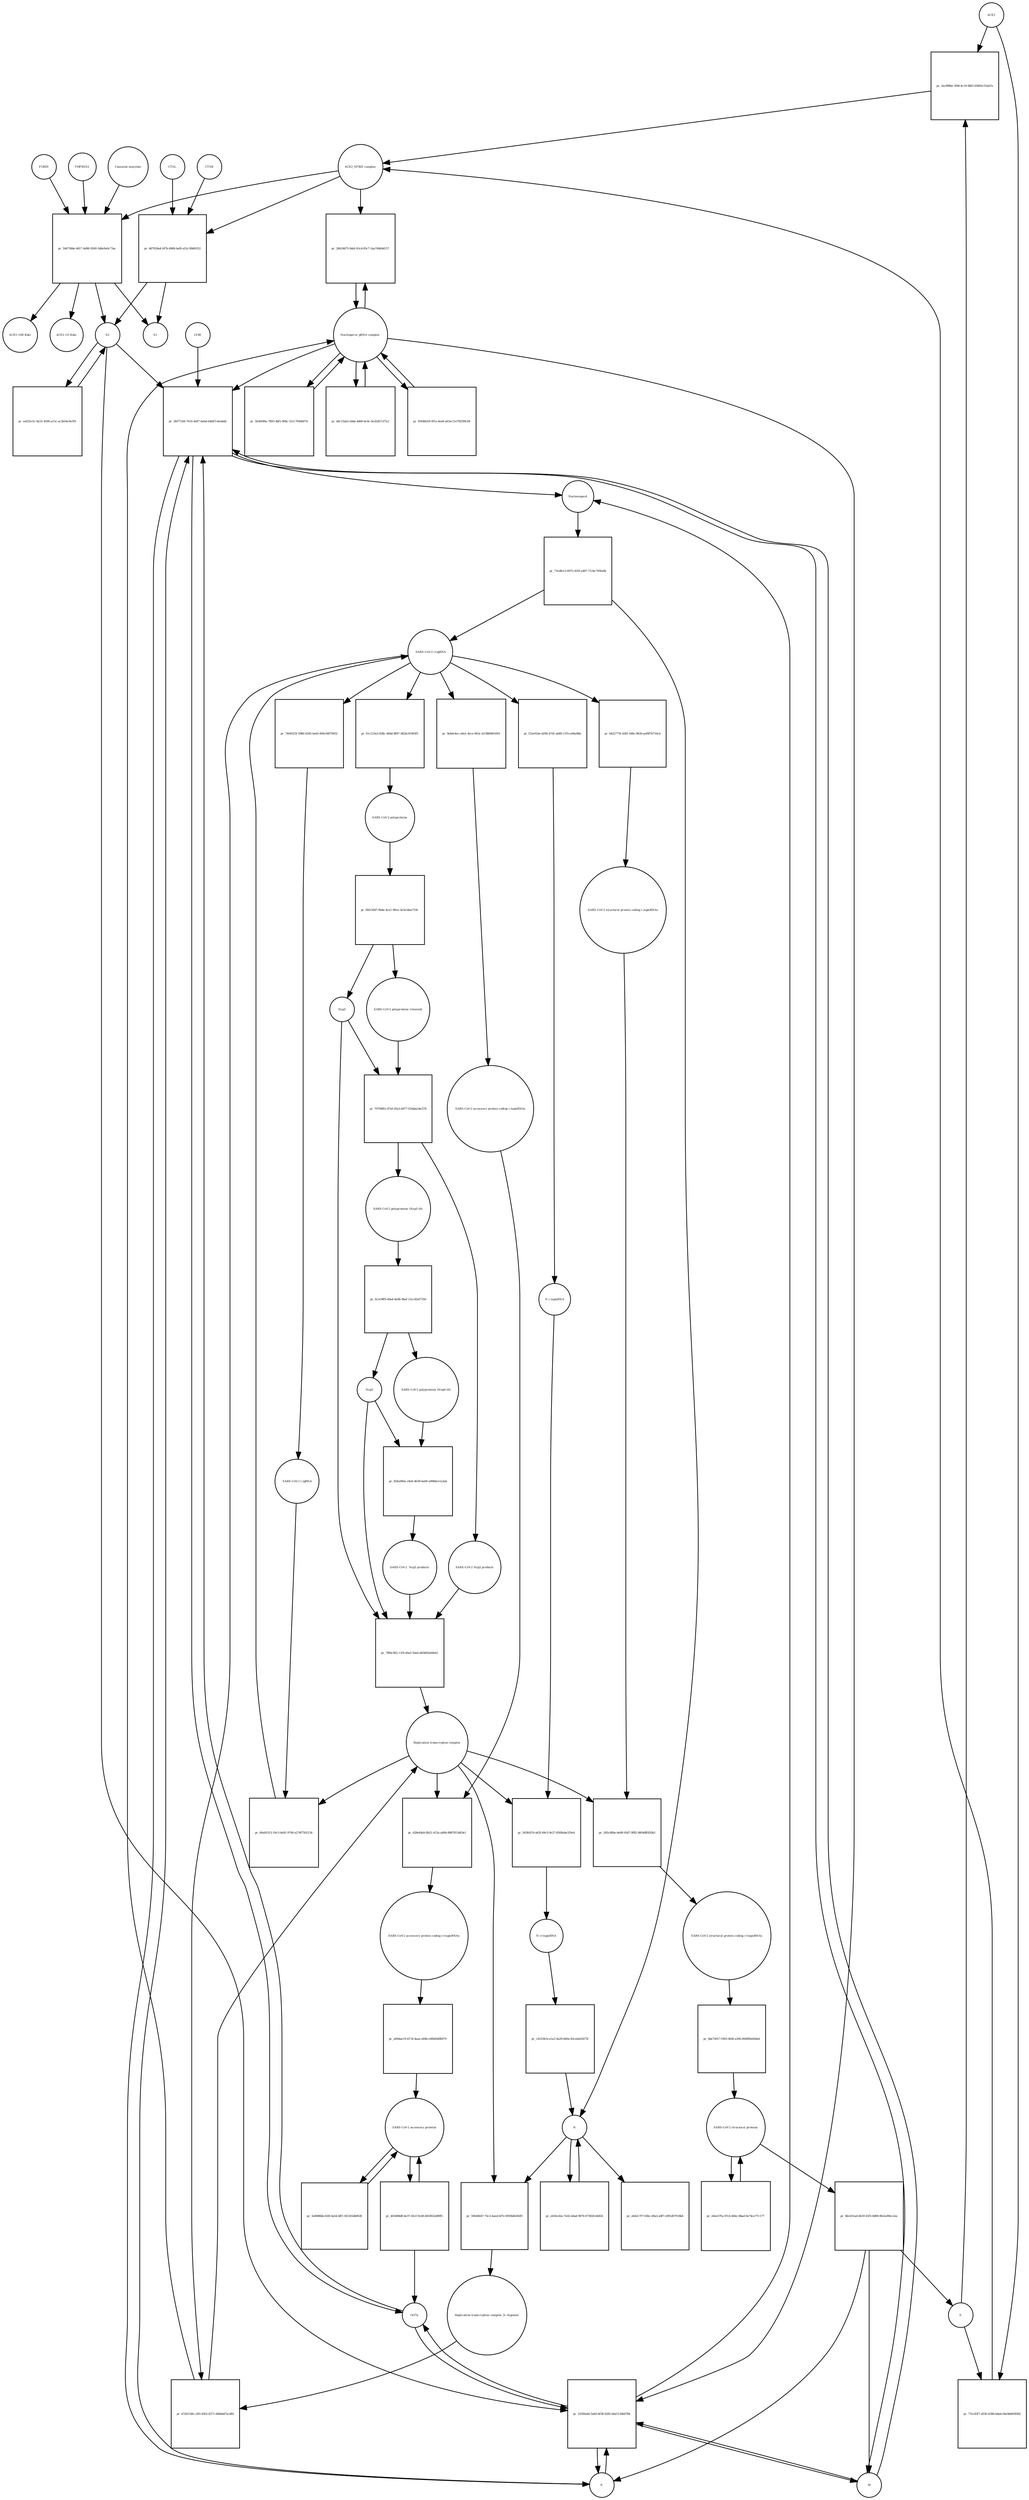 strict digraph  {
ACE2 [annotation="", bipartite=0, cls=macromolecule, fontsize=4, label=ACE2, shape=circle];
"pr_2acf88be-3f46-4c10-8bf2-05802c55ab7a" [annotation="", bipartite=1, cls=process, fontsize=4, label="pr_2acf88be-3f46-4c10-8bf2-05802c55ab7a", shape=square];
"ACE2_SPIKE complex" [annotation="", bipartite=0, cls=complex, fontsize=4, label="ACE2_SPIKE complex", shape=circle];
S [annotation="", bipartite=0, cls="macromolecule multimer", fontsize=4, label=S, shape=circle];
"Nucleoporin_gRNA complex " [annotation="", bipartite=0, cls=complex, fontsize=4, label="Nucleoporin_gRNA complex ", shape=circle];
"pr_28418d75-9daf-43cd-85c7-2aa744b9d157" [annotation="", bipartite=1, cls=process, fontsize=4, label="pr_28418d75-9daf-43cd-85c7-2aa744b9d157", shape=square];
"pr_d67928a4-fd7b-4968-baf0-a52c30bf6352" [annotation="", bipartite=1, cls=process, fontsize=4, label="pr_d67928a4-fd7b-4968-baf0-a52c30bf6352", shape=square];
S2 [annotation="", bipartite=0, cls=macromolecule, fontsize=4, label=S2, shape=circle];
CTSB [annotation="", bipartite=0, cls=macromolecule, fontsize=4, label=CTSB, shape=circle];
CTSL [annotation="", bipartite=0, cls=macromolecule, fontsize=4, label=CTSL, shape=circle];
S1 [annotation="", bipartite=0, cls=macromolecule, fontsize=4, label=S1, shape=circle];
"pr_731c83f7-d530-4386-b6ab-64e9dd65f004" [annotation="", bipartite=1, cls=process, fontsize=4, label="pr_731c83f7-d530-4386-b6ab-64e9dd65f004", shape=square];
"pr_3fd77c84-7616-4e87-bebd-64dd7c4eebdd" [annotation="", bipartite=1, cls=process, fontsize=4, label="pr_3fd77c84-7616-4e87-bebd-64dd7c4eebdd", shape=square];
Nucleocapsid [annotation="", bipartite=0, cls=complex, fontsize=4, label=Nucleocapsid, shape=circle];
LY6E [annotation="", bipartite=0, cls=macromolecule, fontsize=4, label=LY6E, shape=circle];
Orf7a [annotation="", bipartite=0, cls=macromolecule, fontsize=4, label=Orf7a, shape=circle];
E [annotation="", bipartite=0, cls=macromolecule, fontsize=4, label=E, shape=circle];
M [annotation="", bipartite=0, cls=macromolecule, fontsize=4, label=M, shape=circle];
"pr_165f0e6d-5a60-4f38-9285-b6a5134b0784" [annotation="", bipartite=1, cls=process, fontsize=4, label="pr_165f0e6d-5a60-4f38-9285-b6a5134b0784", shape=square];
"pr_73cdfe12-6972-435f-a497-7124c705fa0b" [annotation="", bipartite=1, cls=process, fontsize=4, label="pr_73cdfe12-6972-435f-a497-7124c705fa0b", shape=square];
" SARS-CoV-2 (+)gRNA" [annotation="", bipartite=0, cls="nucleic acid feature", fontsize=4, label=" SARS-CoV-2 (+)gRNA", shape=circle];
N [annotation="", bipartite=0, cls="macromolecule multimer", fontsize=4, label=N, shape=circle];
"SARS-CoV-2 polyproteins" [annotation="", bipartite=0, cls=complex, fontsize=4, label="SARS-CoV-2 polyproteins", shape=circle];
"pr_f44150d7-9b4e-4ce1-96ca-2e5e24ae718c" [annotation="", bipartite=1, cls=process, fontsize=4, label="pr_f44150d7-9b4e-4ce1-96ca-2e5e24ae718c", shape=square];
"SARS-CoV-2 polyproteins (cleaved)" [annotation="", bipartite=0, cls=complex, fontsize=4, label="SARS-CoV-2 polyproteins (cleaved)", shape=circle];
Nsp3 [annotation="", bipartite=0, cls=macromolecule, fontsize=4, label=Nsp3, shape=circle];
"pr_5b36646a-7893-4bf5-90bc-521c7044b07d" [annotation="", bipartite=1, cls=process, fontsize=4, label="pr_5b36646a-7893-4bf5-90bc-521c7044b07d", shape=square];
"pr_d4c15ab2-e8da-4d60-bc4c-bcd2d57cf7a2" [annotation="", bipartite=1, cls=process, fontsize=4, label="pr_d4c15ab2-e8da-4d60-bc4c-bcd2d57cf7a2", shape=square];
"SARS-CoV-2 structural proteins" [annotation="", bipartite=0, cls=complex, fontsize=4, label="SARS-CoV-2 structural proteins", shape=circle];
"pr_6bcb51ad-4b19-41f5-8d90-8fa5a90ec2ea" [annotation="", bipartite=1, cls=process, fontsize=4, label="pr_6bcb51ad-4b19-41f5-8d90-8fa5a90ec2ea", shape=square];
"pr_e6d2c7f7-65bc-49a3-a8f7-e9f1d07918b4" [annotation="", bipartite=1, cls=process, fontsize=4, label="pr_e6d2c7f7-65bc-49a3-a8f7-e9f1d07918b4", shape=square];
"SARS-CoV-2 accessory proteins" [annotation="", bipartite=0, cls=complex, fontsize=4, label="SARS-CoV-2 accessory proteins", shape=circle];
"pr_5e8086bb-fd3f-4a54-bff1-6f2165db9f28" [annotation="", bipartite=1, cls=process, fontsize=4, label="pr_5e8086bb-fd3f-4a54-bff1-6f2165db9f28", shape=square];
"pr_e0ee57fa-07cb-46bc-8bad-0e74ce77c177" [annotation="", bipartite=1, cls=process, fontsize=4, label="pr_e0ee57fa-07cb-46bc-8bad-0e74ce77c177", shape=square];
"pr_e416cd2a-7ed2-4dad-9676-07382fcbfd54" [annotation="", bipartite=1, cls=process, fontsize=4, label="pr_e416cd2a-7ed2-4dad-9676-07382fcbfd54", shape=square];
"SARS-CoV-2 accessory protein coding (-)sgmRNAs" [annotation="", bipartite=0, cls=complex, fontsize=4, label="SARS-CoV-2 accessory protein coding (-)sgmRNAs", shape=circle];
"pr_d28e64ab-8b21-412a-ab9b-8887813d63e1" [annotation="", bipartite=1, cls=process, fontsize=4, label="pr_d28e64ab-8b21-412a-ab9b-8887813d63e1", shape=square];
"SARS-CoV-2 accessory protein coding (+)sgmRNAs" [annotation="", bipartite=0, cls=complex, fontsize=4, label="SARS-CoV-2 accessory protein coding (+)sgmRNAs", shape=circle];
"Replication transcription complex" [annotation="", bipartite=0, cls=complex, fontsize=4, label="Replication transcription complex", shape=circle];
"SARS-CoV-2 structural protein coding (-)sgmRNAs" [annotation="", bipartite=0, cls=complex, fontsize=4, label="SARS-CoV-2 structural protein coding (-)sgmRNAs", shape=circle];
"pr_265c80ba-de89-45d7-9f82-4804dffd20b3" [annotation="", bipartite=1, cls=process, fontsize=4, label="pr_265c80ba-de89-45d7-9f82-4804dffd20b3", shape=square];
"SARS-CoV-2 structural protein coding (+)sgmRNAs" [annotation="", bipartite=0, cls=complex, fontsize=4, label="SARS-CoV-2 structural protein coding (+)sgmRNAs", shape=circle];
"N (-)sgmRNA" [annotation="", bipartite=0, cls="nucleic acid feature", fontsize=4, label="N (-)sgmRNA", shape=circle];
"pr_563b5f19-a62f-49c5-9e27-8508abe335e4" [annotation="", bipartite=1, cls=process, fontsize=4, label="pr_563b5f19-a62f-49c5-9e27-8508abe335e4", shape=square];
"N (+)sgmRNA" [annotation="", bipartite=0, cls="nucleic acid feature", fontsize=4, label="N (+)sgmRNA", shape=circle];
"pr_cfe528cb-a1a2-4a29-b60a-83ca6a02b75f" [annotation="", bipartite=1, cls=process, fontsize=4, label="pr_cfe528cb-a1a2-4a29-b60a-83ca6a02b75f", shape=square];
"pr_a69dae19-417d-4aaa-a84b-e9fb60d0b979" [annotation="", bipartite=1, cls=process, fontsize=4, label="pr_a69dae19-417d-4aaa-a84b-e9fb60d0b979", shape=square];
"pr_bbe74017-f493-4fd6-a206-006f89a00ded" [annotation="", bipartite=1, cls=process, fontsize=4, label="pr_bbe74017-f493-4fd6-a206-006f89a00ded", shape=square];
"pr_9564b018-0f1e-4ee8-a63d-21e70f299c94" [annotation="", bipartite=1, cls=process, fontsize=4, label="pr_9564b018-0f1e-4ee8-a63d-21e70f299c94", shape=square];
"pr_463498d8-4e37-45cf-9cd9-4818022d89f1" [annotation="", bipartite=1, cls=process, fontsize=4, label="pr_463498d8-4e37-45cf-9cd9-4818022d89f1", shape=square];
"pr_5467384e-4617-4d96-9260-5d6e9a0c73ac" [annotation="", bipartite=1, cls=process, fontsize=4, label="pr_5467384e-4617-4d96-9260-5d6e9a0c73ac", shape=square];
FURIN [annotation="", bipartite=0, cls=macromolecule, fontsize=4, label=FURIN, shape=circle];
TMPRSS2 [annotation="", bipartite=0, cls=macromolecule, fontsize=4, label=TMPRSS2, shape=circle];
"Camostat mesylate" [annotation="urn_miriam_pubchem.compound_2536", bipartite=0, cls="simple chemical", fontsize=4, label="Camostat mesylate", shape=circle];
"ACE2 (100 Kda)" [annotation="", bipartite=0, cls=macromolecule, fontsize=4, label="ACE2 (100 Kda)", shape=circle];
"ACE2 (15 Kda)" [annotation="", bipartite=0, cls=macromolecule, fontsize=4, label="ACE2 (15 Kda)", shape=circle];
"pr_ee625c5c-8a31-4596-a15c-ac3b54c9e591" [annotation="", bipartite=1, cls=process, fontsize=4, label="pr_ee625c5c-8a31-4596-a15c-ac3b54c9e591", shape=square];
"pr_70794f61-87ef-45a5-b977-f29aba24e378" [annotation="", bipartite=1, cls=process, fontsize=4, label="pr_70794f61-87ef-45a5-b977-f29aba24e378", shape=square];
"SARS-CoV-2 Nsp3 products" [annotation="", bipartite=0, cls=complex, fontsize=4, label="SARS-CoV-2 Nsp3 products", shape=circle];
"SARS-CoV-2 polyproteins (Nsp5-16)" [annotation="", bipartite=0, cls=complex, fontsize=4, label="SARS-CoV-2 polyproteins (Nsp5-16)", shape=circle];
"pr_0c5c9ff9-49a4-4e9b-9bef-13ccd2ef7350" [annotation="", bipartite=1, cls=process, fontsize=4, label="pr_0c5c9ff9-49a4-4e9b-9bef-13ccd2ef7350", shape=square];
"SARS-CoV-2 polyproteins (Nsp6-16)" [annotation="", bipartite=0, cls=complex, fontsize=4, label="SARS-CoV-2 polyproteins (Nsp6-16)", shape=circle];
Nsp5 [annotation="", bipartite=0, cls=macromolecule, fontsize=4, label=Nsp5, shape=circle];
"pr_928a940a-24e6-4638-beb9-a998dce1a3ab" [annotation="", bipartite=1, cls=process, fontsize=4, label="pr_928a940a-24e6-4638-beb9-a998dce1a3ab", shape=square];
"SARS-CoV-2  Nsp5 products" [annotation="", bipartite=0, cls=complex, fontsize=4, label="SARS-CoV-2  Nsp5 products", shape=circle];
"pr_61c123a3-838c-466d-8f87-3824c01965f5" [annotation="", bipartite=1, cls=process, fontsize=4, label="pr_61c123a3-838c-466d-8f87-3824c01965f5", shape=square];
"pr_78f6c962-11f4-40a5-93eb-d83685e09eb1" [annotation="", bipartite=1, cls=process, fontsize=4, label="pr_78f6c962-11f4-40a5-93eb-d83685e09eb1", shape=square];
"Replication transcription complex_N oligomer" [annotation="", bipartite=0, cls=complex, fontsize=4, label="Replication transcription complex_N oligomer", shape=circle];
"pr_b7d31546-c2f0-4502-8371-6684dd7acdf4" [annotation="", bipartite=1, cls=process, fontsize=4, label="pr_b7d31546-c2f0-4502-8371-6684dd7acdf4", shape=square];
"pr_7404525f-5980-4345-be92-849c90f70052" [annotation="", bipartite=1, cls=process, fontsize=4, label="pr_7404525f-5980-4345-be92-849c90f70052", shape=square];
" SARS-CoV-2 (-)gRNA" [annotation="", bipartite=0, cls="nucleic acid feature", fontsize=4, label=" SARS-CoV-2 (-)gRNA", shape=circle];
"pr_f22e91be-d296-47d1-ab80-11f1ca94a9bb" [annotation="", bipartite=1, cls=process, fontsize=4, label="pr_f22e91be-d296-47d1-ab80-11f1ca94a9bb", shape=square];
"pr_b422773f-4281-44fe-962b-aef8f7b716cb" [annotation="", bipartite=1, cls=process, fontsize=4, label="pr_b422773f-4281-44fe-962b-aef8f7b716cb", shape=square];
"pr_9ebdc4ec-e6a1-4ece-863c-b138b0801691" [annotation="", bipartite=1, cls=process, fontsize=4, label="pr_9ebdc4ec-e6a1-4ece-863c-b138b0801691", shape=square];
"pr_66a05313-19c3-4a91-9749-a274f7502136" [annotation="", bipartite=1, cls=process, fontsize=4, label="pr_66a05313-19c3-4a91-9749-a274f7502136", shape=square];
"pr_59b56647-75c2-4aed-bf7e-0f5f6d6265f0" [annotation="", bipartite=1, cls=process, fontsize=4, label="pr_59b56647-75c2-4aed-bf7e-0f5f6d6265f0", shape=square];
ACE2 -> "pr_2acf88be-3f46-4c10-8bf2-05802c55ab7a"  [annotation="", interaction_type=consumption];
ACE2 -> "pr_731c83f7-d530-4386-b6ab-64e9dd65f004"  [annotation="", interaction_type=consumption];
"pr_2acf88be-3f46-4c10-8bf2-05802c55ab7a" -> "ACE2_SPIKE complex"  [annotation="", interaction_type=production];
"ACE2_SPIKE complex" -> "pr_28418d75-9daf-43cd-85c7-2aa744b9d157"  [annotation="urn_miriam_pubmed_32142651|urn_miriam_pubmed_32094589", interaction_type=stimulation];
"ACE2_SPIKE complex" -> "pr_d67928a4-fd7b-4968-baf0-a52c30bf6352"  [annotation="", interaction_type=consumption];
"ACE2_SPIKE complex" -> "pr_5467384e-4617-4d96-9260-5d6e9a0c73ac"  [annotation="", interaction_type=consumption];
S -> "pr_2acf88be-3f46-4c10-8bf2-05802c55ab7a"  [annotation="", interaction_type=consumption];
S -> "pr_731c83f7-d530-4386-b6ab-64e9dd65f004"  [annotation="", interaction_type=consumption];
"Nucleoporin_gRNA complex " -> "pr_28418d75-9daf-43cd-85c7-2aa744b9d157"  [annotation="", interaction_type=consumption];
"Nucleoporin_gRNA complex " -> "pr_3fd77c84-7616-4e87-bebd-64dd7c4eebdd"  [annotation="", interaction_type=consumption];
"Nucleoporin_gRNA complex " -> "pr_165f0e6d-5a60-4f38-9285-b6a5134b0784"  [annotation="", interaction_type=consumption];
"Nucleoporin_gRNA complex " -> "pr_5b36646a-7893-4bf5-90bc-521c7044b07d"  [annotation="", interaction_type=consumption];
"Nucleoporin_gRNA complex " -> "pr_d4c15ab2-e8da-4d60-bc4c-bcd2d57cf7a2"  [annotation="", interaction_type=consumption];
"Nucleoporin_gRNA complex " -> "pr_9564b018-0f1e-4ee8-a63d-21e70f299c94"  [annotation="", interaction_type=consumption];
"pr_28418d75-9daf-43cd-85c7-2aa744b9d157" -> "Nucleoporin_gRNA complex "  [annotation="", interaction_type=production];
"pr_d67928a4-fd7b-4968-baf0-a52c30bf6352" -> S2  [annotation="", interaction_type=production];
"pr_d67928a4-fd7b-4968-baf0-a52c30bf6352" -> S1  [annotation="", interaction_type=production];
S2 -> "pr_3fd77c84-7616-4e87-bebd-64dd7c4eebdd"  [annotation="urn_miriam_doi_10.1101%2F2020.03.05.979260|urn_miriam_doi_10.1101%2F2020.04.02.021469", interaction_type=stimulation];
S2 -> "pr_165f0e6d-5a60-4f38-9285-b6a5134b0784"  [annotation="", interaction_type=stimulation];
S2 -> "pr_ee625c5c-8a31-4596-a15c-ac3b54c9e591"  [annotation="", interaction_type=consumption];
CTSB -> "pr_d67928a4-fd7b-4968-baf0-a52c30bf6352"  [annotation=urn_miriam_pubmed_32142651, interaction_type=catalysis];
CTSL -> "pr_d67928a4-fd7b-4968-baf0-a52c30bf6352"  [annotation=urn_miriam_pubmed_32142651, interaction_type=catalysis];
"pr_731c83f7-d530-4386-b6ab-64e9dd65f004" -> "ACE2_SPIKE complex"  [annotation="", interaction_type=production];
"pr_3fd77c84-7616-4e87-bebd-64dd7c4eebdd" -> Nucleocapsid  [annotation="", interaction_type=production];
"pr_3fd77c84-7616-4e87-bebd-64dd7c4eebdd" -> Orf7a  [annotation="", interaction_type=production];
"pr_3fd77c84-7616-4e87-bebd-64dd7c4eebdd" -> E  [annotation="", interaction_type=production];
"pr_3fd77c84-7616-4e87-bebd-64dd7c4eebdd" -> M  [annotation="", interaction_type=production];
Nucleocapsid -> "pr_73cdfe12-6972-435f-a497-7124c705fa0b"  [annotation="", interaction_type=consumption];
LY6E -> "pr_3fd77c84-7616-4e87-bebd-64dd7c4eebdd"  [annotation="urn_miriam_doi_10.1101%2F2020.03.05.979260|urn_miriam_doi_10.1101%2F2020.04.02.021469", interaction_type=inhibition];
Orf7a -> "pr_3fd77c84-7616-4e87-bebd-64dd7c4eebdd"  [annotation="", interaction_type=consumption];
Orf7a -> "pr_165f0e6d-5a60-4f38-9285-b6a5134b0784"  [annotation="", interaction_type=consumption];
E -> "pr_3fd77c84-7616-4e87-bebd-64dd7c4eebdd"  [annotation="", interaction_type=consumption];
E -> "pr_165f0e6d-5a60-4f38-9285-b6a5134b0784"  [annotation="", interaction_type=consumption];
M -> "pr_3fd77c84-7616-4e87-bebd-64dd7c4eebdd"  [annotation="", interaction_type=consumption];
M -> "pr_165f0e6d-5a60-4f38-9285-b6a5134b0784"  [annotation="", interaction_type=consumption];
"pr_165f0e6d-5a60-4f38-9285-b6a5134b0784" -> Nucleocapsid  [annotation="", interaction_type=production];
"pr_165f0e6d-5a60-4f38-9285-b6a5134b0784" -> E  [annotation="", interaction_type=production];
"pr_165f0e6d-5a60-4f38-9285-b6a5134b0784" -> M  [annotation="", interaction_type=production];
"pr_165f0e6d-5a60-4f38-9285-b6a5134b0784" -> Orf7a  [annotation="", interaction_type=production];
"pr_73cdfe12-6972-435f-a497-7124c705fa0b" -> " SARS-CoV-2 (+)gRNA"  [annotation="", interaction_type=production];
"pr_73cdfe12-6972-435f-a497-7124c705fa0b" -> N  [annotation="", interaction_type=production];
" SARS-CoV-2 (+)gRNA" -> "pr_61c123a3-838c-466d-8f87-3824c01965f5"  [annotation="", interaction_type=consumption];
" SARS-CoV-2 (+)gRNA" -> "pr_b7d31546-c2f0-4502-8371-6684dd7acdf4"  [annotation="", interaction_type=consumption];
" SARS-CoV-2 (+)gRNA" -> "pr_7404525f-5980-4345-be92-849c90f70052"  [annotation="", interaction_type=consumption];
" SARS-CoV-2 (+)gRNA" -> "pr_f22e91be-d296-47d1-ab80-11f1ca94a9bb"  [annotation="", interaction_type=consumption];
" SARS-CoV-2 (+)gRNA" -> "pr_b422773f-4281-44fe-962b-aef8f7b716cb"  [annotation="", interaction_type=consumption];
" SARS-CoV-2 (+)gRNA" -> "pr_9ebdc4ec-e6a1-4ece-863c-b138b0801691"  [annotation="", interaction_type=consumption];
N -> "pr_e6d2c7f7-65bc-49a3-a8f7-e9f1d07918b4"  [annotation="", interaction_type=consumption];
N -> "pr_e416cd2a-7ed2-4dad-9676-07382fcbfd54"  [annotation="", interaction_type=consumption];
N -> "pr_59b56647-75c2-4aed-bf7e-0f5f6d6265f0"  [annotation="", interaction_type=consumption];
"SARS-CoV-2 polyproteins" -> "pr_f44150d7-9b4e-4ce1-96ca-2e5e24ae718c"  [annotation=urn_miriam_pubmed_31226023, interaction_type=catalysis];
"pr_f44150d7-9b4e-4ce1-96ca-2e5e24ae718c" -> "SARS-CoV-2 polyproteins (cleaved)"  [annotation="", interaction_type=production];
"pr_f44150d7-9b4e-4ce1-96ca-2e5e24ae718c" -> Nsp3  [annotation="", interaction_type=production];
"SARS-CoV-2 polyproteins (cleaved)" -> "pr_70794f61-87ef-45a5-b977-f29aba24e378"  [annotation="", interaction_type=consumption];
Nsp3 -> "pr_70794f61-87ef-45a5-b977-f29aba24e378"  [annotation="", interaction_type=catalysis];
Nsp3 -> "pr_78f6c962-11f4-40a5-93eb-d83685e09eb1"  [annotation="", interaction_type=consumption];
"pr_5b36646a-7893-4bf5-90bc-521c7044b07d" -> "Nucleoporin_gRNA complex "  [annotation="", interaction_type=production];
"pr_d4c15ab2-e8da-4d60-bc4c-bcd2d57cf7a2" -> "Nucleoporin_gRNA complex "  [annotation="", interaction_type=production];
"SARS-CoV-2 structural proteins" -> "pr_6bcb51ad-4b19-41f5-8d90-8fa5a90ec2ea"  [annotation="", interaction_type=consumption];
"SARS-CoV-2 structural proteins" -> "pr_e0ee57fa-07cb-46bc-8bad-0e74ce77c177"  [annotation="", interaction_type=consumption];
"pr_6bcb51ad-4b19-41f5-8d90-8fa5a90ec2ea" -> M  [annotation="", interaction_type=production];
"pr_6bcb51ad-4b19-41f5-8d90-8fa5a90ec2ea" -> E  [annotation="", interaction_type=production];
"pr_6bcb51ad-4b19-41f5-8d90-8fa5a90ec2ea" -> S  [annotation="", interaction_type=production];
"SARS-CoV-2 accessory proteins" -> "pr_5e8086bb-fd3f-4a54-bff1-6f2165db9f28"  [annotation="", interaction_type=consumption];
"SARS-CoV-2 accessory proteins" -> "pr_463498d8-4e37-45cf-9cd9-4818022d89f1"  [annotation="", interaction_type=consumption];
"pr_5e8086bb-fd3f-4a54-bff1-6f2165db9f28" -> "SARS-CoV-2 accessory proteins"  [annotation="", interaction_type=production];
"pr_e0ee57fa-07cb-46bc-8bad-0e74ce77c177" -> "SARS-CoV-2 structural proteins"  [annotation="", interaction_type=production];
"pr_e416cd2a-7ed2-4dad-9676-07382fcbfd54" -> N  [annotation="", interaction_type=production];
"SARS-CoV-2 accessory protein coding (-)sgmRNAs" -> "pr_d28e64ab-8b21-412a-ab9b-8887813d63e1"  [annotation="", interaction_type=consumption];
"pr_d28e64ab-8b21-412a-ab9b-8887813d63e1" -> "SARS-CoV-2 accessory protein coding (+)sgmRNAs"  [annotation="", interaction_type=production];
"SARS-CoV-2 accessory protein coding (+)sgmRNAs" -> "pr_a69dae19-417d-4aaa-a84b-e9fb60d0b979"  [annotation="", interaction_type=consumption];
"Replication transcription complex" -> "pr_d28e64ab-8b21-412a-ab9b-8887813d63e1"  [annotation="", interaction_type="necessary stimulation"];
"Replication transcription complex" -> "pr_265c80ba-de89-45d7-9f82-4804dffd20b3"  [annotation="", interaction_type="necessary stimulation"];
"Replication transcription complex" -> "pr_563b5f19-a62f-49c5-9e27-8508abe335e4"  [annotation="", interaction_type="necessary stimulation"];
"Replication transcription complex" -> "pr_66a05313-19c3-4a91-9749-a274f7502136"  [annotation="", interaction_type="necessary stimulation"];
"Replication transcription complex" -> "pr_59b56647-75c2-4aed-bf7e-0f5f6d6265f0"  [annotation="", interaction_type=consumption];
"SARS-CoV-2 structural protein coding (-)sgmRNAs" -> "pr_265c80ba-de89-45d7-9f82-4804dffd20b3"  [annotation="", interaction_type=consumption];
"pr_265c80ba-de89-45d7-9f82-4804dffd20b3" -> "SARS-CoV-2 structural protein coding (+)sgmRNAs"  [annotation="", interaction_type=production];
"SARS-CoV-2 structural protein coding (+)sgmRNAs" -> "pr_bbe74017-f493-4fd6-a206-006f89a00ded"  [annotation="", interaction_type=consumption];
"N (-)sgmRNA" -> "pr_563b5f19-a62f-49c5-9e27-8508abe335e4"  [annotation="", interaction_type=consumption];
"pr_563b5f19-a62f-49c5-9e27-8508abe335e4" -> "N (+)sgmRNA"  [annotation="", interaction_type=production];
"N (+)sgmRNA" -> "pr_cfe528cb-a1a2-4a29-b60a-83ca6a02b75f"  [annotation="", interaction_type=consumption];
"pr_cfe528cb-a1a2-4a29-b60a-83ca6a02b75f" -> N  [annotation="", interaction_type=production];
"pr_a69dae19-417d-4aaa-a84b-e9fb60d0b979" -> "SARS-CoV-2 accessory proteins"  [annotation="", interaction_type=production];
"pr_bbe74017-f493-4fd6-a206-006f89a00ded" -> "SARS-CoV-2 structural proteins"  [annotation="", interaction_type=production];
"pr_9564b018-0f1e-4ee8-a63d-21e70f299c94" -> "Nucleoporin_gRNA complex "  [annotation="", interaction_type=production];
"pr_463498d8-4e37-45cf-9cd9-4818022d89f1" -> "SARS-CoV-2 accessory proteins"  [annotation="", interaction_type=production];
"pr_463498d8-4e37-45cf-9cd9-4818022d89f1" -> Orf7a  [annotation="", interaction_type=production];
"pr_5467384e-4617-4d96-9260-5d6e9a0c73ac" -> S2  [annotation="", interaction_type=production];
"pr_5467384e-4617-4d96-9260-5d6e9a0c73ac" -> "ACE2 (100 Kda)"  [annotation="", interaction_type=production];
"pr_5467384e-4617-4d96-9260-5d6e9a0c73ac" -> S1  [annotation="", interaction_type=production];
"pr_5467384e-4617-4d96-9260-5d6e9a0c73ac" -> "ACE2 (15 Kda)"  [annotation="", interaction_type=production];
FURIN -> "pr_5467384e-4617-4d96-9260-5d6e9a0c73ac"  [annotation="", interaction_type=catalysis];
TMPRSS2 -> "pr_5467384e-4617-4d96-9260-5d6e9a0c73ac"  [annotation="", interaction_type=catalysis];
"Camostat mesylate" -> "pr_5467384e-4617-4d96-9260-5d6e9a0c73ac"  [annotation="", interaction_type=inhibition];
"pr_ee625c5c-8a31-4596-a15c-ac3b54c9e591" -> S2  [annotation="", interaction_type=production];
"pr_70794f61-87ef-45a5-b977-f29aba24e378" -> "SARS-CoV-2 Nsp3 products"  [annotation="", interaction_type=production];
"pr_70794f61-87ef-45a5-b977-f29aba24e378" -> "SARS-CoV-2 polyproteins (Nsp5-16)"  [annotation="", interaction_type=production];
"SARS-CoV-2 Nsp3 products" -> "pr_78f6c962-11f4-40a5-93eb-d83685e09eb1"  [annotation="", interaction_type=consumption];
"SARS-CoV-2 polyproteins (Nsp5-16)" -> "pr_0c5c9ff9-49a4-4e9b-9bef-13ccd2ef7350"  [annotation="", interaction_type=catalysis];
"pr_0c5c9ff9-49a4-4e9b-9bef-13ccd2ef7350" -> "SARS-CoV-2 polyproteins (Nsp6-16)"  [annotation="", interaction_type=production];
"pr_0c5c9ff9-49a4-4e9b-9bef-13ccd2ef7350" -> Nsp5  [annotation="", interaction_type=production];
"SARS-CoV-2 polyproteins (Nsp6-16)" -> "pr_928a940a-24e6-4638-beb9-a998dce1a3ab"  [annotation="", interaction_type=consumption];
Nsp5 -> "pr_928a940a-24e6-4638-beb9-a998dce1a3ab"  [annotation="", interaction_type=catalysis];
Nsp5 -> "pr_78f6c962-11f4-40a5-93eb-d83685e09eb1"  [annotation="", interaction_type=consumption];
"pr_928a940a-24e6-4638-beb9-a998dce1a3ab" -> "SARS-CoV-2  Nsp5 products"  [annotation="", interaction_type=production];
"SARS-CoV-2  Nsp5 products" -> "pr_78f6c962-11f4-40a5-93eb-d83685e09eb1"  [annotation="", interaction_type=consumption];
"pr_61c123a3-838c-466d-8f87-3824c01965f5" -> "SARS-CoV-2 polyproteins"  [annotation="", interaction_type=production];
"pr_78f6c962-11f4-40a5-93eb-d83685e09eb1" -> "Replication transcription complex"  [annotation="", interaction_type=production];
"Replication transcription complex_N oligomer" -> "pr_b7d31546-c2f0-4502-8371-6684dd7acdf4"  [annotation="", interaction_type=consumption];
"pr_b7d31546-c2f0-4502-8371-6684dd7acdf4" -> "Nucleoporin_gRNA complex "  [annotation="", interaction_type=production];
"pr_b7d31546-c2f0-4502-8371-6684dd7acdf4" -> "Replication transcription complex"  [annotation="", interaction_type=production];
"pr_7404525f-5980-4345-be92-849c90f70052" -> " SARS-CoV-2 (-)gRNA"  [annotation="", interaction_type=production];
" SARS-CoV-2 (-)gRNA" -> "pr_66a05313-19c3-4a91-9749-a274f7502136"  [annotation="", interaction_type=consumption];
"pr_f22e91be-d296-47d1-ab80-11f1ca94a9bb" -> "N (-)sgmRNA"  [annotation="", interaction_type=production];
"pr_b422773f-4281-44fe-962b-aef8f7b716cb" -> "SARS-CoV-2 structural protein coding (-)sgmRNAs"  [annotation="", interaction_type=production];
"pr_9ebdc4ec-e6a1-4ece-863c-b138b0801691" -> "SARS-CoV-2 accessory protein coding (-)sgmRNAs"  [annotation="", interaction_type=production];
"pr_66a05313-19c3-4a91-9749-a274f7502136" -> " SARS-CoV-2 (+)gRNA"  [annotation="", interaction_type=production];
"pr_59b56647-75c2-4aed-bf7e-0f5f6d6265f0" -> "Replication transcription complex_N oligomer"  [annotation="", interaction_type=production];
}

